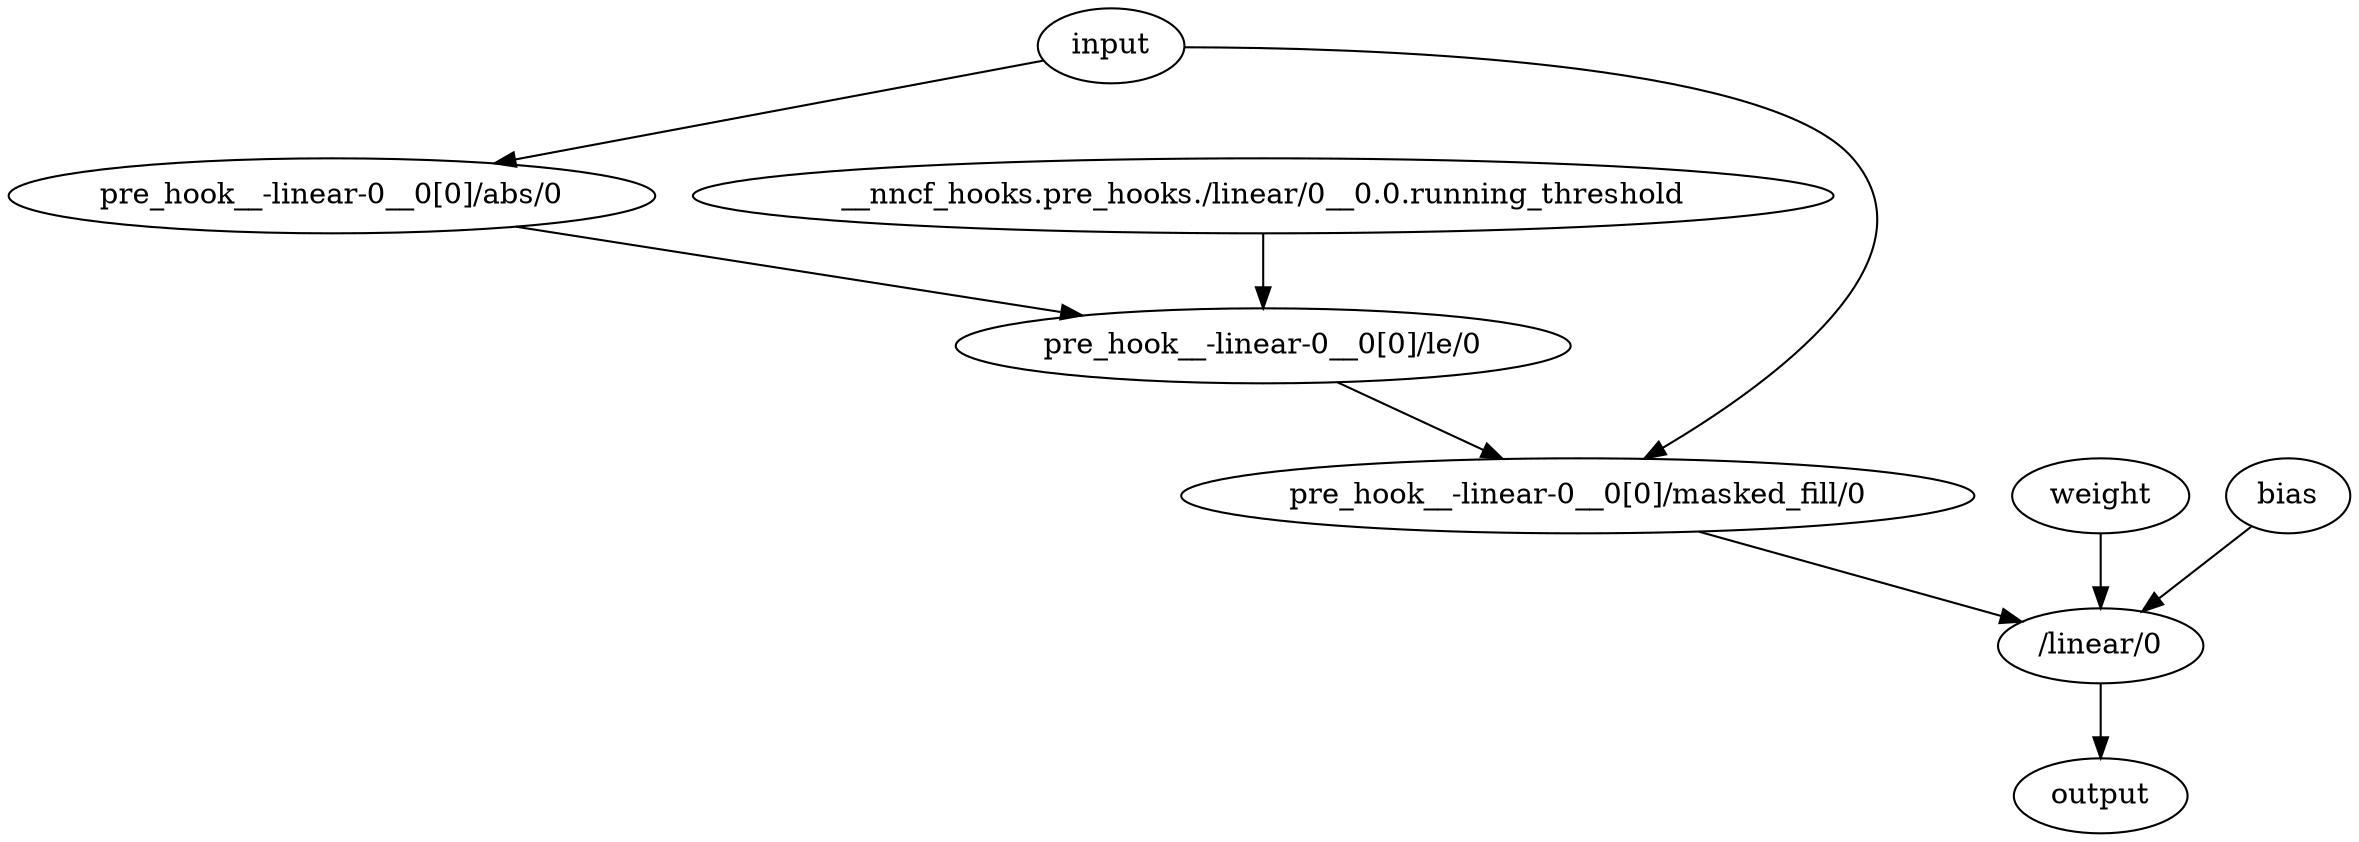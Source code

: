 strict digraph {
input [id=0, type="nncf_model_input", metatype=PTInputNoopMetatype];
weight [id=1, type="nncf_model_const", metatype=PTConstNoopMetatype];
bias [id=2, type="nncf_model_const", metatype=PTConstNoopMetatype];
"pre_hook__-linear-0__0[0]/abs/0" [id=3, type=abs, metatype=PTAbsMetatype];
"__nncf_hooks.pre_hooks./linear/0__0.0.running_threshold" [id=4, type="nncf_model_const", metatype=PTConstNoopMetatype];
"pre_hook__-linear-0__0[0]/le/0" [id=5, type=le, metatype=UnknownMetatype];
"pre_hook__-linear-0__0[0]/masked_fill/0" [id=6, type="masked_fill", metatype=PTScatterMetatype];
"/linear/0" [id=7, type=linear, metatype=PTLinearMetatype];
output [id=8, type="nncf_model_output", metatype=PTOutputNoopMetatype];
input -> "pre_hook__-linear-0__0[0]/abs/0" [dtype=float, shape="(2, 4)", out_port_id=0, in_port_id=0];
input -> "pre_hook__-linear-0__0[0]/masked_fill/0" [dtype=float, shape="(2, 4)", out_port_id=0, in_port_id=0];
weight -> "/linear/0" [dtype=float, shape="(2, 4)", out_port_id=0, in_port_id=1];
bias -> "/linear/0" [dtype=float, shape="(2,)", out_port_id=0, in_port_id=2];
"pre_hook__-linear-0__0[0]/abs/0" -> "pre_hook__-linear-0__0[0]/le/0" [dtype=float, shape="(2, 4)", out_port_id=0, in_port_id=0];
"__nncf_hooks.pre_hooks./linear/0__0.0.running_threshold" -> "pre_hook__-linear-0__0[0]/le/0" [dtype=float, shape="()", out_port_id=0, in_port_id=1];
"pre_hook__-linear-0__0[0]/le/0" -> "pre_hook__-linear-0__0[0]/masked_fill/0" [dtype=int, shape="(2, 4)", out_port_id=0, in_port_id=1];
"pre_hook__-linear-0__0[0]/masked_fill/0" -> "/linear/0" [dtype=float, shape="(2, 4)", out_port_id=0, in_port_id=0];
"/linear/0" -> output [dtype=float, shape="(2, 2)", out_port_id=0, in_port_id=0];
}
